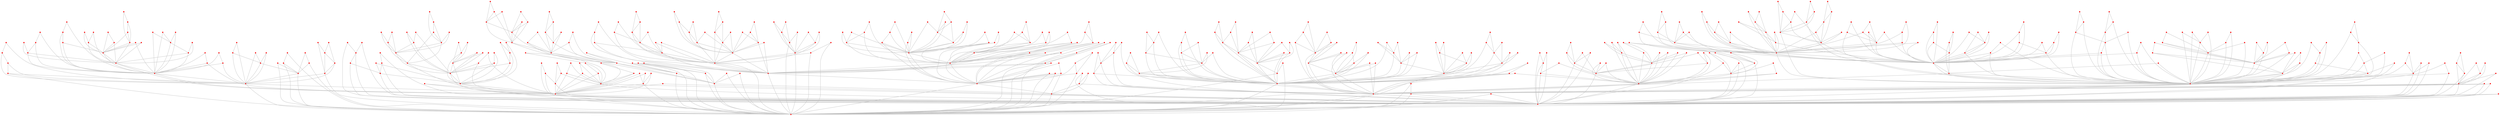 graph {
	0 [color=red shape=point]
	1 [color=red shape=point]
	2 [color=red shape=point]
	3 [color=red shape=point]
	4 [color=red shape=point]
	5 [color=red shape=point]
	6 [color=red shape=point]
	7 [color=red shape=point]
	8 [color=red shape=point]
	9 [color=red shape=point]
	10 [color=red shape=point]
	11 [color=red shape=point]
	12 [color=red shape=point]
	13 [color=red shape=point]
	14 [color=red shape=point]
	15 [color=red shape=point]
	16 [color=red shape=point]
	17 [color=red shape=point]
	18 [color=red shape=point]
	19 [color=red shape=point]
	20 [color=red shape=point]
	21 [color=red shape=point]
	22 [color=red shape=point]
	23 [color=red shape=point]
	24 [color=red shape=point]
	25 [color=red shape=point]
	26 [color=red shape=point]
	27 [color=red shape=point]
	28 [color=red shape=point]
	29 [color=red shape=point]
	30 [color=red shape=point]
	31 [color=red shape=point]
	32 [color=red shape=point]
	33 [color=red shape=point]
	34 [color=red shape=point]
	35 [color=red shape=point]
	36 [color=red shape=point]
	37 [color=red shape=point]
	38 [color=red shape=point]
	39 [color=red shape=point]
	40 [color=red shape=point]
	41 [color=red shape=point]
	42 [color=red shape=point]
	43 [color=red shape=point]
	44 [color=red shape=point]
	45 [color=red shape=point]
	46 [color=red shape=point]
	47 [color=red shape=point]
	48 [color=red shape=point]
	49 [color=red shape=point]
	50 [color=red shape=point]
	51 [color=red shape=point]
	52 [color=red shape=point]
	53 [color=red shape=point]
	54 [color=red shape=point]
	55 [color=red shape=point]
	56 [color=red shape=point]
	57 [color=red shape=point]
	58 [color=red shape=point]
	59 [color=red shape=point]
	60 [color=red shape=point]
	61 [color=red shape=point]
	62 [color=red shape=point]
	63 [color=red shape=point]
	64 [color=red shape=point]
	65 [color=red shape=point]
	66 [color=red shape=point]
	67 [color=red shape=point]
	68 [color=red shape=point]
	69 [color=red shape=point]
	70 [color=red shape=point]
	71 [color=red shape=point]
	72 [color=red shape=point]
	73 [color=red shape=point]
	74 [color=red shape=point]
	75 [color=red shape=point]
	76 [color=red shape=point]
	77 [color=red shape=point]
	78 [color=red shape=point]
	79 [color=red shape=point]
	80 [color=red shape=point]
	81 [color=red shape=point]
	82 [color=red shape=point]
	83 [color=red shape=point]
	84 [color=red shape=point]
	85 [color=red shape=point]
	86 [color=red shape=point]
	87 [color=red shape=point]
	88 [color=red shape=point]
	89 [color=red shape=point]
	90 [color=red shape=point]
	91 [color=red shape=point]
	92 [color=red shape=point]
	93 [color=red shape=point]
	94 [color=red shape=point]
	95 [color=red shape=point]
	96 [color=red shape=point]
	97 [color=red shape=point]
	98 [color=red shape=point]
	99 [color=red shape=point]
	100 [color=red shape=point]
	101 [color=red shape=point]
	102 [color=red shape=point]
	103 [color=red shape=point]
	104 [color=red shape=point]
	105 [color=red shape=point]
	106 [color=red shape=point]
	107 [color=red shape=point]
	108 [color=red shape=point]
	109 [color=red shape=point]
	110 [color=red shape=point]
	111 [color=red shape=point]
	112 [color=red shape=point]
	113 [color=red shape=point]
	114 [color=red shape=point]
	115 [color=red shape=point]
	116 [color=red shape=point]
	117 [color=red shape=point]
	118 [color=red shape=point]
	119 [color=red shape=point]
	120 [color=red shape=point]
	121 [color=red shape=point]
	122 [color=red shape=point]
	123 [color=red shape=point]
	124 [color=red shape=point]
	125 [color=red shape=point]
	126 [color=red shape=point]
	127 [color=red shape=point]
	128 [color=red shape=point]
	129 [color=red shape=point]
	130 [color=red shape=point]
	131 [color=red shape=point]
	132 [color=red shape=point]
	133 [color=red shape=point]
	134 [color=red shape=point]
	135 [color=red shape=point]
	136 [color=red shape=point]
	137 [color=red shape=point]
	138 [color=red shape=point]
	139 [color=red shape=point]
	140 [color=red shape=point]
	141 [color=red shape=point]
	142 [color=red shape=point]
	143 [color=red shape=point]
	144 [color=red shape=point]
	145 [color=red shape=point]
	146 [color=red shape=point]
	147 [color=red shape=point]
	148 [color=red shape=point]
	149 [color=red shape=point]
	150 [color=red shape=point]
	151 [color=red shape=point]
	152 [color=red shape=point]
	153 [color=red shape=point]
	154 [color=red shape=point]
	155 [color=red shape=point]
	156 [color=red shape=point]
	157 [color=red shape=point]
	158 [color=red shape=point]
	159 [color=red shape=point]
	160 [color=red shape=point]
	161 [color=red shape=point]
	162 [color=red shape=point]
	163 [color=red shape=point]
	164 [color=red shape=point]
	165 [color=red shape=point]
	166 [color=red shape=point]
	167 [color=red shape=point]
	168 [color=red shape=point]
	169 [color=red shape=point]
	170 [color=red shape=point]
	171 [color=red shape=point]
	172 [color=red shape=point]
	173 [color=red shape=point]
	174 [color=red shape=point]
	175 [color=red shape=point]
	176 [color=red shape=point]
	177 [color=red shape=point]
	178 [color=red shape=point]
	179 [color=red shape=point]
	180 [color=red shape=point]
	181 [color=red shape=point]
	182 [color=red shape=point]
	183 [color=red shape=point]
	184 [color=red shape=point]
	185 [color=red shape=point]
	186 [color=red shape=point]
	187 [color=red shape=point]
	188 [color=red shape=point]
	189 [color=red shape=point]
	190 [color=red shape=point]
	191 [color=red shape=point]
	192 [color=red shape=point]
	193 [color=red shape=point]
	194 [color=red shape=point]
	195 [color=red shape=point]
	196 [color=red shape=point]
	197 [color=red shape=point]
	198 [color=red shape=point]
	199 [color=red shape=point]
	200 [color=red shape=point]
	201 [color=red shape=point]
	202 [color=red shape=point]
	203 [color=red shape=point]
	204 [color=red shape=point]
	205 [color=red shape=point]
	206 [color=red shape=point]
	207 [color=red shape=point]
	208 [color=red shape=point]
	209 [color=red shape=point]
	210 [color=red shape=point]
	211 [color=red shape=point]
	212 [color=red shape=point]
	213 [color=red shape=point]
	214 [color=red shape=point]
	215 [color=red shape=point]
	216 [color=red shape=point]
	217 [color=red shape=point]
	218 [color=red shape=point]
	219 [color=red shape=point]
	220 [color=red shape=point]
	221 [color=red shape=point]
	222 [color=red shape=point]
	223 [color=red shape=point]
	224 [color=red shape=point]
	225 [color=red shape=point]
	226 [color=red shape=point]
	227 [color=red shape=point]
	228 [color=red shape=point]
	229 [color=red shape=point]
	230 [color=red shape=point]
	231 [color=red shape=point]
	232 [color=red shape=point]
	233 [color=red shape=point]
	234 [color=red shape=point]
	235 [color=red shape=point]
	236 [color=red shape=point]
	237 [color=red shape=point]
	238 [color=red shape=point]
	239 [color=red shape=point]
	240 [color=red shape=point]
	241 [color=red shape=point]
	242 [color=red shape=point]
	243 [color=red shape=point]
	244 [color=red shape=point]
	245 [color=red shape=point]
	246 [color=red shape=point]
	247 [color=red shape=point]
	248 [color=red shape=point]
	249 [color=red shape=point]
	250 [color=red shape=point]
	251 [color=red shape=point]
	252 [color=red shape=point]
	253 [color=red shape=point]
	254 [color=red shape=point]
	255 [color=red shape=point]
	256 [color=red shape=point]
	257 [color=red shape=point]
	258 [color=red shape=point]
	259 [color=red shape=point]
	260 [color=red shape=point]
	261 [color=red shape=point]
	262 [color=red shape=point]
	263 [color=red shape=point]
	264 [color=red shape=point]
	265 [color=red shape=point]
	266 [color=red shape=point]
	267 [color=red shape=point]
	268 [color=red shape=point]
	269 [color=red shape=point]
	270 [color=red shape=point]
	271 [color=red shape=point]
	272 [color=red shape=point]
	273 [color=red shape=point]
	274 [color=red shape=point]
	275 [color=red shape=point]
	276 [color=red shape=point]
	277 [color=red shape=point]
	278 [color=red shape=point]
	279 [color=red shape=point]
	280 [color=red shape=point]
	281 [color=red shape=point]
	282 [color=red shape=point]
	283 [color=red shape=point]
	284 [color=red shape=point]
	285 [color=red shape=point]
	286 [color=red shape=point]
	287 [color=red shape=point]
	288 [color=red shape=point]
	289 [color=red shape=point]
	290 [color=red shape=point]
	291 [color=red shape=point]
	292 [color=red shape=point]
	293 [color=red shape=point]
	294 [color=red shape=point]
	295 [color=red shape=point]
	296 [color=red shape=point]
	297 [color=red shape=point]
	298 [color=red shape=point]
	299 [color=red shape=point]
	300 [color=red shape=point]
	301 [color=red shape=point]
	302 [color=red shape=point]
	303 [color=red shape=point]
	304 [color=red shape=point]
	305 [color=red shape=point]
	306 [color=red shape=point]
	307 [color=red shape=point]
	308 [color=red shape=point]
	309 [color=red shape=point]
	310 [color=red shape=point]
	311 [color=red shape=point]
	312 [color=red shape=point]
	313 [color=red shape=point]
	314 [color=red shape=point]
	315 [color=red shape=point]
	316 [color=red shape=point]
	317 [color=red shape=point]
	318 [color=red shape=point]
	319 [color=red shape=point]
	320 [color=red shape=point]
	321 [color=red shape=point]
	322 [color=red shape=point]
	323 [color=red shape=point]
	324 [color=red shape=point]
	325 [color=red shape=point]
	326 [color=red shape=point]
	327 [color=red shape=point]
	328 [color=red shape=point]
	329 [color=red shape=point]
	330 [color=red shape=point]
	331 [color=red shape=point]
	332 [color=red shape=point]
	333 [color=red shape=point]
	334 [color=red shape=point]
	335 [color=red shape=point]
	336 [color=red shape=point]
	337 [color=red shape=point]
	338 [color=red shape=point]
	339 [color=red shape=point]
	340 [color=red shape=point]
	341 [color=red shape=point]
	342 [color=red shape=point]
	343 [color=red shape=point]
	344 [color=red shape=point]
	345 [color=red shape=point]
	346 [color=red shape=point]
	347 [color=red shape=point]
	348 [color=red shape=point]
	349 [color=red shape=point]
	350 [color=red shape=point]
	351 [color=red shape=point]
	352 [color=red shape=point]
	353 [color=red shape=point]
	354 [color=red shape=point]
	355 [color=red shape=point]
	356 [color=red shape=point]
	357 [color=red shape=point]
	358 [color=red shape=point]
	359 [color=red shape=point]
	360 [color=red shape=point]
	361 [color=red shape=point]
	362 [color=red shape=point]
	363 [color=red shape=point]
	364 [color=red shape=point]
	365 [color=red shape=point]
	366 [color=red shape=point]
	367 [color=red shape=point]
	368 [color=red shape=point]
	369 [color=red shape=point]
	370 [color=red shape=point]
	371 [color=red shape=point]
	372 [color=red shape=point]
	373 [color=red shape=point]
	374 [color=red shape=point]
	375 [color=red shape=point]
	376 [color=red shape=point]
	377 [color=red shape=point]
	378 [color=red shape=point]
	379 [color=red shape=point]
	380 [color=red shape=point]
	381 [color=red shape=point]
	382 [color=red shape=point]
	383 [color=red shape=point]
	384 [color=red shape=point]
	385 [color=red shape=point]
	386 [color=red shape=point]
	387 [color=red shape=point]
	388 [color=red shape=point]
	389 [color=red shape=point]
	390 [color=red shape=point]
	391 [color=red shape=point]
	392 [color=red shape=point]
	393 [color=red shape=point]
	394 [color=red shape=point]
	395 [color=red shape=point]
	396 [color=red shape=point]
	397 [color=red shape=point]
	398 [color=red shape=point]
	399 [color=red shape=point]
	400 [color=red shape=point]
	401 [color=red shape=point]
	402 [color=red shape=point]
	403 [color=red shape=point]
	404 [color=red shape=point]
	405 [color=red shape=point]
	406 [color=red shape=point]
	407 [color=red shape=point]
	408 [color=red shape=point]
	409 [color=red shape=point]
	410 [color=red shape=point]
	411 [color=red shape=point]
	412 [color=red shape=point]
	413 [color=red shape=point]
	414 [color=red shape=point]
	415 [color=red shape=point]
	416 [color=red shape=point]
	417 [color=red shape=point]
	418 [color=red shape=point]
	419 [color=red shape=point]
	420 [color=red shape=point]
	421 [color=red shape=point]
	422 [color=red shape=point]
	423 [color=red shape=point]
	424 [color=red shape=point]
	425 [color=red shape=point]
	426 [color=red shape=point]
	427 [color=red shape=point]
	428 [color=red shape=point]
	429 [color=red shape=point]
	430 [color=red shape=point]
	431 [color=red shape=point]
	432 [color=red shape=point]
	433 [color=red shape=point]
	434 [color=red shape=point]
	435 [color=red shape=point]
	436 [color=red shape=point]
	437 [color=red shape=point]
	438 [color=red shape=point]
	439 [color=red shape=point]
	440 [color=red shape=point]
	441 [color=red shape=point]
	442 [color=red shape=point]
	443 [color=red shape=point]
	444 [color=red shape=point]
	445 [color=red shape=point]
	446 [color=red shape=point]
	447 [color=red shape=point]
	448 [color=red shape=point]
	449 [color=red shape=point]
	450 [color=red shape=point]
	451 [color=red shape=point]
	452 [color=red shape=point]
	453 [color=red shape=point]
	454 [color=red shape=point]
	455 [color=red shape=point]
	456 [color=red shape=point]
	457 [color=red shape=point]
	458 [color=red shape=point]
	459 [color=red shape=point]
	460 [color=red shape=point]
	461 [color=red shape=point]
	462 [color=red shape=point]
	463 [color=red shape=point]
	464 [color=red shape=point]
	465 [color=red shape=point]
	466 [color=red shape=point]
	467 [color=red shape=point]
	468 [color=red shape=point]
	469 [color=red shape=point]
	470 [color=red shape=point]
	471 [color=red shape=point]
	472 [color=red shape=point]
	473 [color=red shape=point]
	474 [color=red shape=point]
	475 [color=red shape=point]
	476 [color=red shape=point]
	477 [color=red shape=point]
	478 [color=red shape=point]
	479 [color=red shape=point]
	480 [color=red shape=point]
	481 [color=red shape=point]
	482 [color=red shape=point]
	483 [color=red shape=point]
	484 [color=red shape=point]
	485 [color=red shape=point]
	486 [color=red shape=point]
	487 [color=red shape=point]
	488 [color=red shape=point]
	489 [color=red shape=point]
	490 [color=red shape=point]
	491 [color=red shape=point]
	492 [color=red shape=point]
	493 [color=red shape=point]
	494 [color=red shape=point]
	495 [color=red shape=point]
	496 [color=red shape=point]
	497 [color=red shape=point]
	498 [color=red shape=point]
	499 [color=red shape=point]
	0 -- 1 [color=gray]
	1 -- 2 [color=gray]
	0 -- 2 [color=gray]
	3 -- 0 [color=gray]
	3 -- 1 [color=gray]
	4 -- 0 [color=gray]
	4 -- 1 [color=gray]
	5 -- 4 [color=gray]
	5 -- 0 [color=gray]
	6 -- 1 [color=gray]
	6 -- 2 [color=gray]
	7 -- 0 [color=gray]
	7 -- 1 [color=gray]
	8 -- 1 [color=gray]
	8 -- 2 [color=gray]
	9 -- 5 [color=gray]
	9 -- 4 [color=gray]
	10 -- 9 [color=gray]
	10 -- 4 [color=gray]
	11 -- 8 [color=gray]
	11 -- 2 [color=gray]
	12 -- 6 [color=gray]
	12 -- 2 [color=gray]
	13 -- 0 [color=gray]
	13 -- 2 [color=gray]
	14 -- 6 [color=gray]
	14 -- 1 [color=gray]
	15 -- 12 [color=gray]
	15 -- 2 [color=gray]
	16 -- 13 [color=gray]
	16 -- 0 [color=gray]
	17 -- 4 [color=gray]
	17 -- 0 [color=gray]
	18 -- 13 [color=gray]
	18 -- 0 [color=gray]
	19 -- 6 [color=gray]
	19 -- 2 [color=gray]
	20 -- 16 [color=gray]
	20 -- 0 [color=gray]
	21 -- 14 [color=gray]
	21 -- 1 [color=gray]
	22 -- 11 [color=gray]
	22 -- 2 [color=gray]
	23 -- 18 [color=gray]
	23 -- 13 [color=gray]
	24 -- 15 [color=gray]
	24 -- 12 [color=gray]
	25 -- 4 [color=gray]
	25 -- 1 [color=gray]
	26 -- 3 [color=gray]
	26 -- 0 [color=gray]
	27 -- 22 [color=gray]
	27 -- 11 [color=gray]
	28 -- 25 [color=gray]
	28 -- 4 [color=gray]
	29 -- 12 [color=gray]
	29 -- 6 [color=gray]
	30 -- 8 [color=gray]
	30 -- 2 [color=gray]
	31 -- 13 [color=gray]
	31 -- 2 [color=gray]
	32 -- 10 [color=gray]
	32 -- 9 [color=gray]
	33 -- 27 [color=gray]
	33 -- 11 [color=gray]
	34 -- 13 [color=gray]
	34 -- 0 [color=gray]
	35 -- 12 [color=gray]
	35 -- 2 [color=gray]
	36 -- 10 [color=gray]
	36 -- 9 [color=gray]
	37 -- 31 [color=gray]
	37 -- 13 [color=gray]
	38 -- 29 [color=gray]
	38 -- 6 [color=gray]
	39 -- 30 [color=gray]
	39 -- 2 [color=gray]
	40 -- 17 [color=gray]
	40 -- 4 [color=gray]
	41 -- 13 [color=gray]
	41 -- 2 [color=gray]
	42 -- 37 [color=gray]
	42 -- 13 [color=gray]
	43 -- 39 [color=gray]
	43 -- 2 [color=gray]
	44 -- 39 [color=gray]
	44 -- 30 [color=gray]
	45 -- 10 [color=gray]
	45 -- 9 [color=gray]
	46 -- 30 [color=gray]
	46 -- 2 [color=gray]
	47 -- 3 [color=gray]
	47 -- 1 [color=gray]
	48 -- 9 [color=gray]
	48 -- 5 [color=gray]
	49 -- 28 [color=gray]
	49 -- 4 [color=gray]
	50 -- 42 [color=gray]
	50 -- 13 [color=gray]
	51 -- 33 [color=gray]
	51 -- 27 [color=gray]
	52 -- 10 [color=gray]
	52 -- 4 [color=gray]
	53 -- 50 [color=gray]
	53 -- 13 [color=gray]
	54 -- 52 [color=gray]
	54 -- 4 [color=gray]
	55 -- 9 [color=gray]
	55 -- 4 [color=gray]
	56 -- 3 [color=gray]
	56 -- 1 [color=gray]
	57 -- 41 [color=gray]
	57 -- 13 [color=gray]
	58 -- 0 [color=gray]
	58 -- 1 [color=gray]
	59 -- 30 [color=gray]
	59 -- 2 [color=gray]
	60 -- 44 [color=gray]
	60 -- 30 [color=gray]
	61 -- 55 [color=gray]
	61 -- 9 [color=gray]
	62 -- 29 [color=gray]
	62 -- 6 [color=gray]
	63 -- 41 [color=gray]
	63 -- 13 [color=gray]
	64 -- 14 [color=gray]
	64 -- 6 [color=gray]
	65 -- 43 [color=gray]
	65 -- 39 [color=gray]
	66 -- 3 [color=gray]
	66 -- 1 [color=gray]
	67 -- 34 [color=gray]
	67 -- 0 [color=gray]
	68 -- 20 [color=gray]
	68 -- 16 [color=gray]
	69 -- 67 [color=gray]
	69 -- 0 [color=gray]
	70 -- 18 [color=gray]
	70 -- 13 [color=gray]
	71 -- 38 [color=gray]
	71 -- 29 [color=gray]
	72 -- 33 [color=gray]
	72 -- 27 [color=gray]
	73 -- 43 [color=gray]
	73 -- 39 [color=gray]
	74 -- 47 [color=gray]
	74 -- 1 [color=gray]
	75 -- 48 [color=gray]
	75 -- 9 [color=gray]
	76 -- 56 [color=gray]
	76 -- 1 [color=gray]
	77 -- 4 [color=gray]
	77 -- 1 [color=gray]
	78 -- 69 [color=gray]
	78 -- 0 [color=gray]
	79 -- 40 [color=gray]
	79 -- 17 [color=gray]
	80 -- 11 [color=gray]
	80 -- 2 [color=gray]
	81 -- 21 [color=gray]
	81 -- 1 [color=gray]
	82 -- 7 [color=gray]
	82 -- 1 [color=gray]
	83 -- 52 [color=gray]
	83 -- 10 [color=gray]
	84 -- 60 [color=gray]
	84 -- 44 [color=gray]
	85 -- 45 [color=gray]
	85 -- 10 [color=gray]
	86 -- 33 [color=gray]
	86 -- 27 [color=gray]
	87 -- 6 [color=gray]
	87 -- 1 [color=gray]
	88 -- 86 [color=gray]
	88 -- 33 [color=gray]
	89 -- 38 [color=gray]
	89 -- 29 [color=gray]
	90 -- 38 [color=gray]
	90 -- 29 [color=gray]
	91 -- 6 [color=gray]
	91 -- 1 [color=gray]
	92 -- 9 [color=gray]
	92 -- 4 [color=gray]
	93 -- 60 [color=gray]
	93 -- 30 [color=gray]
	94 -- 60 [color=gray]
	94 -- 30 [color=gray]
	95 -- 60 [color=gray]
	95 -- 44 [color=gray]
	96 -- 85 [color=gray]
	96 -- 45 [color=gray]
	97 -- 73 [color=gray]
	97 -- 43 [color=gray]
	98 -- 43 [color=gray]
	98 -- 2 [color=gray]
	99 -- 3 [color=gray]
	99 -- 0 [color=gray]
	100 -- 40 [color=gray]
	100 -- 4 [color=gray]
	101 -- 44 [color=gray]
	101 -- 39 [color=gray]
	102 -- 40 [color=gray]
	102 -- 4 [color=gray]
	103 -- 56 [color=gray]
	103 -- 3 [color=gray]
	104 -- 40 [color=gray]
	104 -- 4 [color=gray]
	105 -- 37 [color=gray]
	105 -- 13 [color=gray]
	106 -- 70 [color=gray]
	106 -- 13 [color=gray]
	107 -- 25 [color=gray]
	107 -- 4 [color=gray]
	108 -- 9 [color=gray]
	108 -- 4 [color=gray]
	109 -- 87 [color=gray]
	109 -- 1 [color=gray]
	110 -- 101 [color=gray]
	110 -- 44 [color=gray]
	111 -- 67 [color=gray]
	111 -- 34 [color=gray]
	112 -- 41 [color=gray]
	112 -- 13 [color=gray]
	113 -- 95 [color=gray]
	113 -- 60 [color=gray]
	114 -- 49 [color=gray]
	114 -- 4 [color=gray]
	115 -- 80 [color=gray]
	115 -- 2 [color=gray]
	116 -- 65 [color=gray]
	116 -- 39 [color=gray]
	117 -- 63 [color=gray]
	117 -- 41 [color=gray]
	118 -- 44 [color=gray]
	118 -- 30 [color=gray]
	119 -- 73 [color=gray]
	119 -- 43 [color=gray]
	120 -- 65 [color=gray]
	120 -- 43 [color=gray]
	121 -- 50 [color=gray]
	121 -- 42 [color=gray]
	122 -- 29 [color=gray]
	122 -- 12 [color=gray]
	123 -- 57 [color=gray]
	123 -- 13 [color=gray]
	124 -- 52 [color=gray]
	124 -- 10 [color=gray]
	125 -- 89 [color=gray]
	125 -- 29 [color=gray]
	126 -- 24 [color=gray]
	126 -- 12 [color=gray]
	127 -- 116 [color=gray]
	127 -- 39 [color=gray]
	128 -- 63 [color=gray]
	128 -- 41 [color=gray]
	129 -- 17 [color=gray]
	129 -- 0 [color=gray]
	130 -- 20 [color=gray]
	130 -- 0 [color=gray]
	131 -- 60 [color=gray]
	131 -- 44 [color=gray]
	132 -- 10 [color=gray]
	132 -- 9 [color=gray]
	133 -- 123 [color=gray]
	133 -- 57 [color=gray]
	134 -- 117 [color=gray]
	134 -- 41 [color=gray]
	135 -- 90 [color=gray]
	135 -- 29 [color=gray]
	136 -- 77 [color=gray]
	136 -- 4 [color=gray]
	137 -- 107 [color=gray]
	137 -- 4 [color=gray]
	138 -- 21 [color=gray]
	138 -- 14 [color=gray]
	139 -- 1 [color=gray]
	139 -- 2 [color=gray]
	140 -- 39 [color=gray]
	140 -- 2 [color=gray]
	141 -- 125 [color=gray]
	141 -- 29 [color=gray]
	142 -- 64 [color=gray]
	142 -- 6 [color=gray]
	143 -- 33 [color=gray]
	143 -- 27 [color=gray]
	144 -- 6 [color=gray]
	144 -- 2 [color=gray]
	145 -- 112 [color=gray]
	145 -- 13 [color=gray]
	146 -- 100 [color=gray]
	146 -- 40 [color=gray]
	147 -- 30 [color=gray]
	147 -- 8 [color=gray]
	148 -- 10 [color=gray]
	148 -- 9 [color=gray]
	149 -- 77 [color=gray]
	149 -- 1 [color=gray]
	150 -- 51 [color=gray]
	150 -- 33 [color=gray]
	151 -- 12 [color=gray]
	151 -- 2 [color=gray]
	152 -- 70 [color=gray]
	152 -- 13 [color=gray]
	153 -- 84 [color=gray]
	153 -- 60 [color=gray]
	154 -- 75 [color=gray]
	154 -- 9 [color=gray]
	155 -- 48 [color=gray]
	155 -- 5 [color=gray]
	156 -- 35 [color=gray]
	156 -- 12 [color=gray]
	157 -- 120 [color=gray]
	157 -- 43 [color=gray]
	158 -- 106 [color=gray]
	158 -- 13 [color=gray]
	159 -- 97 [color=gray]
	159 -- 73 [color=gray]
	160 -- 84 [color=gray]
	160 -- 60 [color=gray]
	161 -- 73 [color=gray]
	161 -- 39 [color=gray]
	162 -- 66 [color=gray]
	162 -- 1 [color=gray]
	163 -- 100 [color=gray]
	163 -- 4 [color=gray]
	164 -- 56 [color=gray]
	164 -- 3 [color=gray]
	165 -- 40 [color=gray]
	165 -- 17 [color=gray]
	166 -- 108 [color=gray]
	166 -- 9 [color=gray]
	167 -- 98 [color=gray]
	167 -- 2 [color=gray]
	168 -- 66 [color=gray]
	168 -- 1 [color=gray]
	169 -- 56 [color=gray]
	169 -- 3 [color=gray]
	170 -- 39 [color=gray]
	170 -- 30 [color=gray]
	171 -- 1 [color=gray]
	171 -- 2 [color=gray]
	172 -- 135 [color=gray]
	172 -- 29 [color=gray]
	173 -- 144 [color=gray]
	173 -- 6 [color=gray]
	174 -- 30 [color=gray]
	174 -- 2 [color=gray]
	175 -- 91 [color=gray]
	175 -- 6 [color=gray]
	176 -- 13 [color=gray]
	176 -- 0 [color=gray]
	177 -- 142 [color=gray]
	177 -- 64 [color=gray]
	178 -- 174 [color=gray]
	178 -- 30 [color=gray]
	179 -- 85 [color=gray]
	179 -- 10 [color=gray]
	180 -- 32 [color=gray]
	180 -- 10 [color=gray]
	181 -- 9 [color=gray]
	181 -- 4 [color=gray]
	182 -- 140 [color=gray]
	182 -- 2 [color=gray]
	183 -- 10 [color=gray]
	183 -- 9 [color=gray]
	184 -- 132 [color=gray]
	184 -- 9 [color=gray]
	185 -- 156 [color=gray]
	185 -- 12 [color=gray]
	186 -- 82 [color=gray]
	186 -- 7 [color=gray]
	187 -- 71 [color=gray]
	187 -- 38 [color=gray]
	188 -- 161 [color=gray]
	188 -- 73 [color=gray]
	189 -- 121 [color=gray]
	189 -- 42 [color=gray]
	190 -- 150 [color=gray]
	190 -- 51 [color=gray]
	191 -- 93 [color=gray]
	191 -- 60 [color=gray]
	192 -- 57 [color=gray]
	192 -- 13 [color=gray]
	193 -- 74 [color=gray]
	193 -- 1 [color=gray]
	194 -- 64 [color=gray]
	194 -- 14 [color=gray]
	195 -- 35 [color=gray]
	195 -- 2 [color=gray]
	196 -- 23 [color=gray]
	196 -- 18 [color=gray]
	197 -- 84 [color=gray]
	197 -- 44 [color=gray]
	198 -- 56 [color=gray]
	198 -- 3 [color=gray]
	199 -- 137 [color=gray]
	199 -- 4 [color=gray]
	200 -- 136 [color=gray]
	200 -- 77 [color=gray]
	201 -- 22 [color=gray]
	201 -- 2 [color=gray]
	202 -- 61 [color=gray]
	202 -- 9 [color=gray]
	203 -- 35 [color=gray]
	203 -- 2 [color=gray]
	204 -- 88 [color=gray]
	204 -- 86 [color=gray]
	205 -- 61 [color=gray]
	205 -- 55 [color=gray]
	206 -- 123 [color=gray]
	206 -- 13 [color=gray]
	207 -- 5 [color=gray]
	207 -- 4 [color=gray]
	208 -- 104 [color=gray]
	208 -- 40 [color=gray]
	209 -- 71 [color=gray]
	209 -- 29 [color=gray]
	210 -- 101 [color=gray]
	210 -- 44 [color=gray]
	211 -- 113 [color=gray]
	211 -- 60 [color=gray]
	212 -- 25 [color=gray]
	212 -- 1 [color=gray]
	213 -- 78 [color=gray]
	213 -- 69 [color=gray]
	214 -- 1 [color=gray]
	214 -- 2 [color=gray]
	215 -- 186 [color=gray]
	215 -- 82 [color=gray]
	216 -- 97 [color=gray]
	216 -- 73 [color=gray]
	217 -- 155 [color=gray]
	217 -- 48 [color=gray]
	218 -- 54 [color=gray]
	218 -- 52 [color=gray]
	219 -- 70 [color=gray]
	219 -- 18 [color=gray]
	220 -- 151 [color=gray]
	220 -- 12 [color=gray]
	221 -- 69 [color=gray]
	221 -- 67 [color=gray]
	222 -- 9 [color=gray]
	222 -- 4 [color=gray]
	223 -- 130 [color=gray]
	223 -- 20 [color=gray]
	224 -- 76 [color=gray]
	224 -- 56 [color=gray]
	225 -- 95 [color=gray]
	225 -- 60 [color=gray]
	226 -- 169 [color=gray]
	226 -- 3 [color=gray]
	227 -- 198 [color=gray]
	227 -- 56 [color=gray]
	228 -- 167 [color=gray]
	228 -- 98 [color=gray]
	229 -- 11 [color=gray]
	229 -- 2 [color=gray]
	230 -- 42 [color=gray]
	230 -- 37 [color=gray]
	231 -- 8 [color=gray]
	231 -- 1 [color=gray]
	232 -- 60 [color=gray]
	232 -- 30 [color=gray]
	233 -- 63 [color=gray]
	233 -- 41 [color=gray]
	234 -- 144 [color=gray]
	234 -- 6 [color=gray]
	235 -- 124 [color=gray]
	235 -- 52 [color=gray]
	236 -- 117 [color=gray]
	236 -- 41 [color=gray]
	237 -- 166 [color=gray]
	237 -- 9 [color=gray]
	238 -- 158 [color=gray]
	238 -- 106 [color=gray]
	239 -- 36 [color=gray]
	239 -- 10 [color=gray]
	240 -- 204 [color=gray]
	240 -- 88 [color=gray]
	241 -- 94 [color=gray]
	241 -- 60 [color=gray]
	242 -- 7 [color=gray]
	242 -- 0 [color=gray]
	243 -- 113 [color=gray]
	243 -- 60 [color=gray]
	244 -- 119 [color=gray]
	244 -- 43 [color=gray]
	245 -- 4 [color=gray]
	245 -- 1 [color=gray]
	246 -- 110 [color=gray]
	246 -- 101 [color=gray]
	247 -- 154 [color=gray]
	247 -- 9 [color=gray]
	248 -- 90 [color=gray]
	248 -- 38 [color=gray]
	249 -- 34 [color=gray]
	249 -- 13 [color=gray]
	250 -- 130 [color=gray]
	250 -- 0 [color=gray]
	251 -- 89 [color=gray]
	251 -- 38 [color=gray]
	252 -- 180 [color=gray]
	252 -- 10 [color=gray]
	253 -- 218 [color=gray]
	253 -- 54 [color=gray]
	254 -- 112 [color=gray]
	254 -- 13 [color=gray]
	255 -- 69 [color=gray]
	255 -- 67 [color=gray]
	256 -- 64 [color=gray]
	256 -- 6 [color=gray]
	257 -- 146 [color=gray]
	257 -- 100 [color=gray]
	258 -- 32 [color=gray]
	258 -- 10 [color=gray]
	259 -- 66 [color=gray]
	259 -- 1 [color=gray]
	260 -- 98 [color=gray]
	260 -- 43 [color=gray]
	261 -- 109 [color=gray]
	261 -- 1 [color=gray]
	262 -- 258 [color=gray]
	262 -- 10 [color=gray]
	263 -- 81 [color=gray]
	263 -- 1 [color=gray]
	264 -- 67 [color=gray]
	264 -- 0 [color=gray]
	265 -- 181 [color=gray]
	265 -- 4 [color=gray]
	266 -- 251 [color=gray]
	266 -- 89 [color=gray]
	267 -- 110 [color=gray]
	267 -- 44 [color=gray]
	268 -- 91 [color=gray]
	268 -- 6 [color=gray]
	269 -- 245 [color=gray]
	269 -- 4 [color=gray]
	270 -- 132 [color=gray]
	270 -- 9 [color=gray]
	271 -- 135 [color=gray]
	271 -- 29 [color=gray]
	272 -- 0 [color=gray]
	272 -- 1 [color=gray]
	273 -- 37 [color=gray]
	273 -- 31 [color=gray]
	274 -- 89 [color=gray]
	274 -- 38 [color=gray]
	275 -- 34 [color=gray]
	275 -- 0 [color=gray]
	276 -- 228 [color=gray]
	276 -- 98 [color=gray]
	277 -- 54 [color=gray]
	277 -- 4 [color=gray]
	278 -- 89 [color=gray]
	278 -- 38 [color=gray]
	279 -- 249 [color=gray]
	279 -- 34 [color=gray]
	280 -- 77 [color=gray]
	280 -- 1 [color=gray]
	281 -- 194 [color=gray]
	281 -- 14 [color=gray]
	282 -- 262 [color=gray]
	282 -- 258 [color=gray]
	283 -- 218 [color=gray]
	283 -- 52 [color=gray]
	284 -- 259 [color=gray]
	284 -- 1 [color=gray]
	285 -- 132 [color=gray]
	285 -- 10 [color=gray]
	286 -- 76 [color=gray]
	286 -- 56 [color=gray]
	287 -- 119 [color=gray]
	287 -- 73 [color=gray]
	288 -- 281 [color=gray]
	288 -- 194 [color=gray]
	289 -- 260 [color=gray]
	289 -- 98 [color=gray]
	290 -- 224 [color=gray]
	290 -- 76 [color=gray]
	291 -- 113 [color=gray]
	291 -- 95 [color=gray]
	292 -- 198 [color=gray]
	292 -- 3 [color=gray]
	293 -- 255 [color=gray]
	293 -- 69 [color=gray]
	294 -- 108 [color=gray]
	294 -- 9 [color=gray]
	295 -- 139 [color=gray]
	295 -- 2 [color=gray]
	296 -- 232 [color=gray]
	296 -- 30 [color=gray]
	297 -- 163 [color=gray]
	297 -- 4 [color=gray]
	298 -- 209 [color=gray]
	298 -- 29 [color=gray]
	299 -- 120 [color=gray]
	299 -- 43 [color=gray]
	300 -- 107 [color=gray]
	300 -- 4 [color=gray]
	301 -- 256 [color=gray]
	301 -- 6 [color=gray]
	302 -- 150 [color=gray]
	302 -- 51 [color=gray]
	303 -- 89 [color=gray]
	303 -- 29 [color=gray]
	304 -- 244 [color=gray]
	304 -- 119 [color=gray]
	305 -- 265 [color=gray]
	305 -- 4 [color=gray]
	306 -- 161 [color=gray]
	306 -- 73 [color=gray]
	307 -- 182 [color=gray]
	307 -- 2 [color=gray]
	308 -- 32 [color=gray]
	308 -- 10 [color=gray]
	309 -- 226 [color=gray]
	309 -- 169 [color=gray]
	310 -- 177 [color=gray]
	310 -- 142 [color=gray]
	311 -- 299 [color=gray]
	311 -- 120 [color=gray]
	312 -- 118 [color=gray]
	312 -- 30 [color=gray]
	313 -- 145 [color=gray]
	313 -- 13 [color=gray]
	314 -- 152 [color=gray]
	314 -- 13 [color=gray]
	315 -- 182 [color=gray]
	315 -- 140 [color=gray]
	316 -- 108 [color=gray]
	316 -- 9 [color=gray]
	317 -- 6 [color=gray]
	317 -- 1 [color=gray]
	318 -- 11 [color=gray]
	318 -- 2 [color=gray]
	319 -- 148 [color=gray]
	319 -- 10 [color=gray]
	320 -- 310 [color=gray]
	320 -- 177 [color=gray]
	321 -- 176 [color=gray]
	321 -- 13 [color=gray]
	322 -- 7 [color=gray]
	322 -- 1 [color=gray]
	323 -- 177 [color=gray]
	323 -- 64 [color=gray]
	324 -- 228 [color=gray]
	324 -- 167 [color=gray]
	325 -- 263 [color=gray]
	325 -- 1 [color=gray]
	326 -- 169 [color=gray]
	326 -- 3 [color=gray]
	327 -- 91 [color=gray]
	327 -- 6 [color=gray]
	328 -- 79 [color=gray]
	328 -- 40 [color=gray]
	329 -- 89 [color=gray]
	329 -- 38 [color=gray]
	330 -- 177 [color=gray]
	330 -- 142 [color=gray]
	331 -- 237 [color=gray]
	331 -- 9 [color=gray]
	332 -- 265 [color=gray]
	332 -- 4 [color=gray]
	333 -- 210 [color=gray]
	333 -- 101 [color=gray]
	334 -- 92 [color=gray]
	334 -- 4 [color=gray]
	335 -- 100 [color=gray]
	335 -- 4 [color=gray]
	336 -- 251 [color=gray]
	336 -- 38 [color=gray]
	337 -- 64 [color=gray]
	337 -- 14 [color=gray]
	338 -- 126 [color=gray]
	338 -- 12 [color=gray]
	339 -- 327 [color=gray]
	339 -- 91 [color=gray]
	340 -- 199 [color=gray]
	340 -- 4 [color=gray]
	341 -- 64 [color=gray]
	341 -- 14 [color=gray]
	342 -- 330 [color=gray]
	342 -- 142 [color=gray]
	343 -- 175 [color=gray]
	343 -- 91 [color=gray]
	344 -- 339 [color=gray]
	344 -- 91 [color=gray]
	345 -- 285 [color=gray]
	345 -- 132 [color=gray]
	346 -- 210 [color=gray]
	346 -- 44 [color=gray]
	347 -- 123 [color=gray]
	347 -- 57 [color=gray]
	348 -- 91 [color=gray]
	348 -- 6 [color=gray]
	349 -- 225 [color=gray]
	349 -- 60 [color=gray]
	350 -- 268 [color=gray]
	350 -- 91 [color=gray]
	351 -- 122 [color=gray]
	351 -- 29 [color=gray]
	352 -- 230 [color=gray]
	352 -- 37 [color=gray]
	353 -- 185 [color=gray]
	353 -- 12 [color=gray]
	354 -- 348 [color=gray]
	354 -- 91 [color=gray]
	355 -- 101 [color=gray]
	355 -- 39 [color=gray]
	356 -- 31 [color=gray]
	356 -- 2 [color=gray]
	357 -- 263 [color=gray]
	357 -- 1 [color=gray]
	358 -- 118 [color=gray]
	358 -- 44 [color=gray]
	359 -- 162 [color=gray]
	359 -- 66 [color=gray]
	360 -- 156 [color=gray]
	360 -- 12 [color=gray]
	361 -- 337 [color=gray]
	361 -- 14 [color=gray]
	362 -- 310 [color=gray]
	362 -- 177 [color=gray]
	363 -- 358 [color=gray]
	363 -- 44 [color=gray]
	364 -- 53 [color=gray]
	364 -- 50 [color=gray]
	365 -- 147 [color=gray]
	365 -- 30 [color=gray]
	366 -- 267 [color=gray]
	366 -- 110 [color=gray]
	367 -- 226 [color=gray]
	367 -- 3 [color=gray]
	368 -- 213 [color=gray]
	368 -- 69 [color=gray]
	369 -- 47 [color=gray]
	369 -- 3 [color=gray]
	370 -- 203 [color=gray]
	370 -- 2 [color=gray]
	371 -- 61 [color=gray]
	371 -- 9 [color=gray]
	372 -- 35 [color=gray]
	372 -- 2 [color=gray]
	373 -- 313 [color=gray]
	373 -- 145 [color=gray]
	374 -- 45 [color=gray]
	374 -- 10 [color=gray]
	375 -- 158 [color=gray]
	375 -- 13 [color=gray]
	376 -- 274 [color=gray]
	376 -- 89 [color=gray]
	377 -- 184 [color=gray]
	377 -- 9 [color=gray]
	378 -- 194 [color=gray]
	378 -- 64 [color=gray]
	379 -- 65 [color=gray]
	379 -- 39 [color=gray]
	380 -- 179 [color=gray]
	380 -- 10 [color=gray]
	381 -- 279 [color=gray]
	381 -- 34 [color=gray]
	382 -- 273 [color=gray]
	382 -- 37 [color=gray]
	383 -- 323 [color=gray]
	383 -- 64 [color=gray]
	384 -- 100 [color=gray]
	384 -- 4 [color=gray]
	385 -- 127 [color=gray]
	385 -- 39 [color=gray]
	386 -- 319 [color=gray]
	386 -- 10 [color=gray]
	387 -- 304 [color=gray]
	387 -- 244 [color=gray]
	388 -- 249 [color=gray]
	388 -- 13 [color=gray]
	389 -- 231 [color=gray]
	389 -- 1 [color=gray]
	390 -- 235 [color=gray]
	390 -- 52 [color=gray]
	391 -- 76 [color=gray]
	391 -- 1 [color=gray]
	392 -- 305 [color=gray]
	392 -- 4 [color=gray]
	393 -- 72 [color=gray]
	393 -- 33 [color=gray]
	394 -- 194 [color=gray]
	394 -- 64 [color=gray]
	395 -- 239 [color=gray]
	395 -- 10 [color=gray]
	396 -- 277 [color=gray]
	396 -- 54 [color=gray]
	397 -- 42 [color=gray]
	397 -- 37 [color=gray]
	398 -- 159 [color=gray]
	398 -- 73 [color=gray]
	399 -- 132 [color=gray]
	399 -- 9 [color=gray]
	400 -- 239 [color=gray]
	400 -- 36 [color=gray]
	401 -- 129 [color=gray]
	401 -- 17 [color=gray]
	402 -- 21 [color=gray]
	402 -- 1 [color=gray]
	403 -- 163 [color=gray]
	403 -- 4 [color=gray]
	404 -- 169 [color=gray]
	404 -- 3 [color=gray]
	405 -- 157 [color=gray]
	405 -- 43 [color=gray]
	406 -- 284 [color=gray]
	406 -- 259 [color=gray]
	407 -- 330 [color=gray]
	407 -- 177 [color=gray]
	408 -- 335 [color=gray]
	408 -- 4 [color=gray]
	409 -- 102 [color=gray]
	409 -- 40 [color=gray]
	410 -- 355 [color=gray]
	410 -- 101 [color=gray]
	411 -- 332 [color=gray]
	411 -- 4 [color=gray]
	412 -- 253 [color=gray]
	412 -- 54 [color=gray]
	413 -- 342 [color=gray]
	413 -- 330 [color=gray]
	414 -- 396 [color=gray]
	414 -- 277 [color=gray]
	415 -- 242 [color=gray]
	415 -- 7 [color=gray]
	416 -- 49 [color=gray]
	416 -- 4 [color=gray]
	417 -- 306 [color=gray]
	417 -- 161 [color=gray]
	418 -- 341 [color=gray]
	418 -- 14 [color=gray]
	419 -- 32 [color=gray]
	419 -- 9 [color=gray]
	420 -- 86 [color=gray]
	420 -- 33 [color=gray]
	421 -- 220 [color=gray]
	421 -- 151 [color=gray]
	422 -- 87 [color=gray]
	422 -- 1 [color=gray]
	423 -- 311 [color=gray]
	423 -- 299 [color=gray]
	424 -- 44 [color=gray]
	424 -- 30 [color=gray]
	425 -- 421 [color=gray]
	425 -- 151 [color=gray]
	426 -- 57 [color=gray]
	426 -- 13 [color=gray]
	427 -- 316 [color=gray]
	427 -- 9 [color=gray]
	428 -- 36 [color=gray]
	428 -- 9 [color=gray]
	429 -- 27 [color=gray]
	429 -- 22 [color=gray]
	430 -- 413 [color=gray]
	430 -- 330 [color=gray]
	431 -- 43 [color=gray]
	431 -- 2 [color=gray]
	432 -- 281 [color=gray]
	432 -- 194 [color=gray]
	433 -- 44 [color=gray]
	433 -- 39 [color=gray]
	434 -- 159 [color=gray]
	434 -- 97 [color=gray]
	435 -- 422 [color=gray]
	435 -- 87 [color=gray]
	436 -- 163 [color=gray]
	436 -- 4 [color=gray]
	437 -- 190 [color=gray]
	437 -- 51 [color=gray]
	438 -- 169 [color=gray]
	438 -- 3 [color=gray]
	439 -- 70 [color=gray]
	439 -- 13 [color=gray]
	440 -- 265 [color=gray]
	440 -- 4 [color=gray]
	441 -- 197 [color=gray]
	441 -- 44 [color=gray]
	442 -- 135 [color=gray]
	442 -- 29 [color=gray]
	443 -- 278 [color=gray]
	443 -- 89 [color=gray]
	444 -- 424 [color=gray]
	444 -- 30 [color=gray]
	445 -- 259 [color=gray]
	445 -- 66 [color=gray]
	446 -- 392 [color=gray]
	446 -- 305 [color=gray]
	447 -- 131 [color=gray]
	447 -- 60 [color=gray]
	448 -- 443 [color=gray]
	448 -- 278 [color=gray]
	449 -- 231 [color=gray]
	449 -- 8 [color=gray]
	450 -- 260 [color=gray]
	450 -- 98 [color=gray]
	451 -- 421 [color=gray]
	451 -- 220 [color=gray]
	452 -- 179 [color=gray]
	452 -- 85 [color=gray]
	453 -- 167 [color=gray]
	453 -- 98 [color=gray]
	454 -- 74 [color=gray]
	454 -- 1 [color=gray]
	455 -- 411 [color=gray]
	455 -- 332 [color=gray]
	456 -- 340 [color=gray]
	456 -- 199 [color=gray]
	457 -- 398 [color=gray]
	457 -- 73 [color=gray]
	458 -- 150 [color=gray]
	458 -- 51 [color=gray]
	459 -- 222 [color=gray]
	459 -- 4 [color=gray]
	460 -- 397 [color=gray]
	460 -- 42 [color=gray]
	461 -- 169 [color=gray]
	461 -- 3 [color=gray]
	462 -- 191 [color=gray]
	462 -- 60 [color=gray]
	463 -- 226 [color=gray]
	463 -- 3 [color=gray]
	464 -- 144 [color=gray]
	464 -- 6 [color=gray]
	465 -- 363 [color=gray]
	465 -- 358 [color=gray]
	466 -- 458 [color=gray]
	466 -- 150 [color=gray]
	467 -- 291 [color=gray]
	467 -- 113 [color=gray]
	468 -- 178 [color=gray]
	468 -- 174 [color=gray]
	469 -- 418 [color=gray]
	469 -- 341 [color=gray]
	470 -- 102 [color=gray]
	470 -- 40 [color=gray]
	471 -- 418 [color=gray]
	471 -- 14 [color=gray]
	472 -- 112 [color=gray]
	472 -- 41 [color=gray]
	473 -- 323 [color=gray]
	473 -- 64 [color=gray]
	474 -- 143 [color=gray]
	474 -- 27 [color=gray]
	475 -- 120 [color=gray]
	475 -- 65 [color=gray]
	476 -- 326 [color=gray]
	476 -- 169 [color=gray]
	477 -- 141 [color=gray]
	477 -- 29 [color=gray]
	478 -- 156 [color=gray]
	478 -- 12 [color=gray]
	479 -- 431 [color=gray]
	479 -- 2 [color=gray]
	480 -- 152 [color=gray]
	480 -- 70 [color=gray]
	481 -- 242 [color=gray]
	481 -- 7 [color=gray]
	482 -- 273 [color=gray]
	482 -- 37 [color=gray]
	483 -- 372 [color=gray]
	483 -- 35 [color=gray]
	484 -- 308 [color=gray]
	484 -- 32 [color=gray]
	485 -- 99 [color=gray]
	485 -- 3 [color=gray]
	486 -- 395 [color=gray]
	486 -- 10 [color=gray]
	487 -- 190 [color=gray]
	487 -- 51 [color=gray]
	488 -- 80 [color=gray]
	488 -- 11 [color=gray]
	489 -- 448 [color=gray]
	489 -- 278 [color=gray]
	490 -- 65 [color=gray]
	490 -- 43 [color=gray]
	491 -- 34 [color=gray]
	491 -- 0 [color=gray]
	492 -- 437 [color=gray]
	492 -- 190 [color=gray]
	493 -- 145 [color=gray]
	493 -- 112 [color=gray]
	494 -- 402 [color=gray]
	494 -- 1 [color=gray]
	495 -- 390 [color=gray]
	495 -- 235 [color=gray]
	496 -- 62 [color=gray]
	496 -- 29 [color=gray]
	497 -- 314 [color=gray]
	497 -- 13 [color=gray]
	498 -- 73 [color=gray]
	498 -- 39 [color=gray]
	499 -- 169 [color=gray]
	499 -- 3 [color=gray]
}
